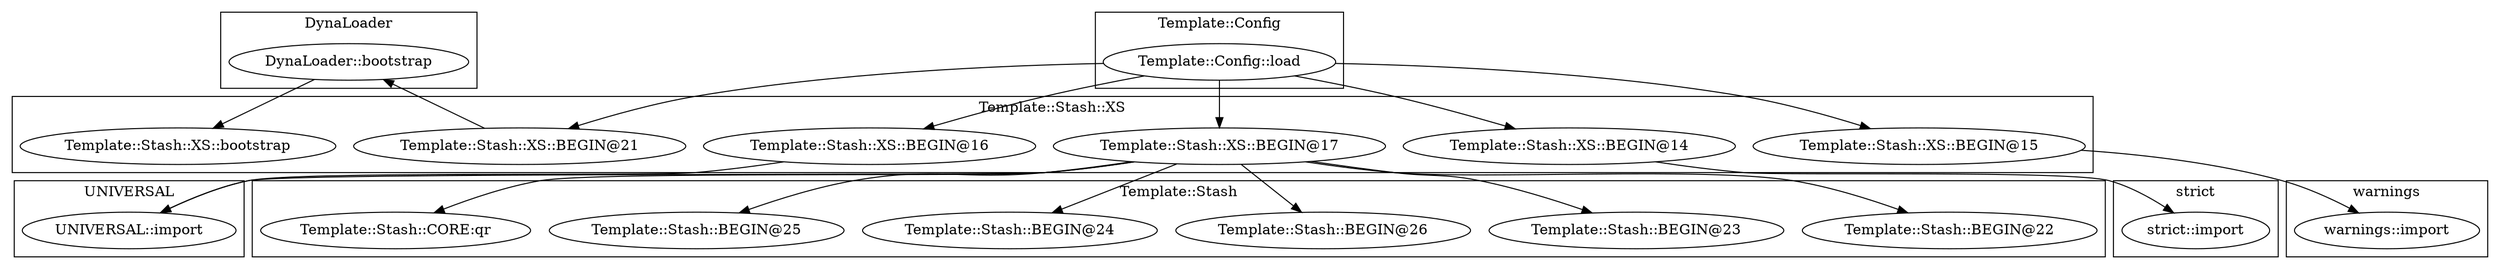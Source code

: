 digraph {
graph [overlap=false]
subgraph cluster_DynaLoader {
	label="DynaLoader";
	"DynaLoader::bootstrap";
}
subgraph cluster_UNIVERSAL {
	label="UNIVERSAL";
	"UNIVERSAL::import";
}
subgraph cluster_Template_Stash {
	label="Template::Stash";
	"Template::Stash::BEGIN@22";
	"Template::Stash::BEGIN@23";
	"Template::Stash::BEGIN@26";
	"Template::Stash::BEGIN@24";
	"Template::Stash::BEGIN@25";
	"Template::Stash::CORE:qr";
}
subgraph cluster_warnings {
	label="warnings";
	"warnings::import";
}
subgraph cluster_Template_Config {
	label="Template::Config";
	"Template::Config::load";
}
subgraph cluster_strict {
	label="strict";
	"strict::import";
}
subgraph cluster_Template_Stash_XS {
	label="Template::Stash::XS";
	"Template::Stash::XS::BEGIN@16";
	"Template::Stash::XS::BEGIN@21";
	"Template::Stash::XS::BEGIN@17";
	"Template::Stash::XS::BEGIN@14";
	"Template::Stash::XS::BEGIN@15";
	"Template::Stash::XS::bootstrap";
}
"Template::Stash::XS::BEGIN@17" -> "Template::Stash::BEGIN@26";
"Template::Stash::XS::BEGIN@16" -> "UNIVERSAL::import";
"Template::Stash::XS::BEGIN@17" -> "UNIVERSAL::import";
"Template::Stash::XS::BEGIN@17" -> "Template::Stash::CORE:qr";
"Template::Config::load" -> "Template::Stash::XS::BEGIN@16";
"Template::Stash::XS::BEGIN@17" -> "Template::Stash::BEGIN@23";
"Template::Stash::XS::BEGIN@14" -> "strict::import";
"Template::Config::load" -> "Template::Stash::XS::BEGIN@14";
"Template::Stash::XS::BEGIN@17" -> "Template::Stash::BEGIN@25";
"Template::Config::load" -> "Template::Stash::XS::BEGIN@21";
"Template::Stash::XS::BEGIN@15" -> "warnings::import";
"Template::Stash::XS::BEGIN@17" -> "Template::Stash::BEGIN@22";
"DynaLoader::bootstrap" -> "Template::Stash::XS::bootstrap";
"Template::Stash::XS::BEGIN@17" -> "Template::Stash::BEGIN@24";
"Template::Config::load" -> "Template::Stash::XS::BEGIN@17";
"Template::Stash::XS::BEGIN@21" -> "DynaLoader::bootstrap";
"Template::Config::load" -> "Template::Stash::XS::BEGIN@15";
}
